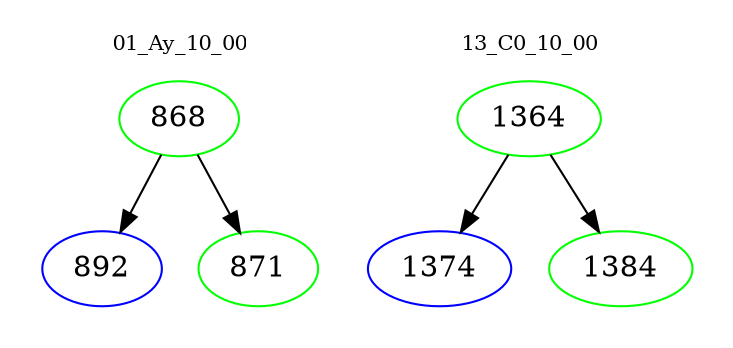 digraph{
subgraph cluster_0 {
color = white
label = "01_Ay_10_00";
fontsize=10;
T0_868 [label="868", color="green"]
T0_868 -> T0_892 [color="black"]
T0_892 [label="892", color="blue"]
T0_868 -> T0_871 [color="black"]
T0_871 [label="871", color="green"]
}
subgraph cluster_1 {
color = white
label = "13_C0_10_00";
fontsize=10;
T1_1364 [label="1364", color="green"]
T1_1364 -> T1_1374 [color="black"]
T1_1374 [label="1374", color="blue"]
T1_1364 -> T1_1384 [color="black"]
T1_1384 [label="1384", color="green"]
}
}

